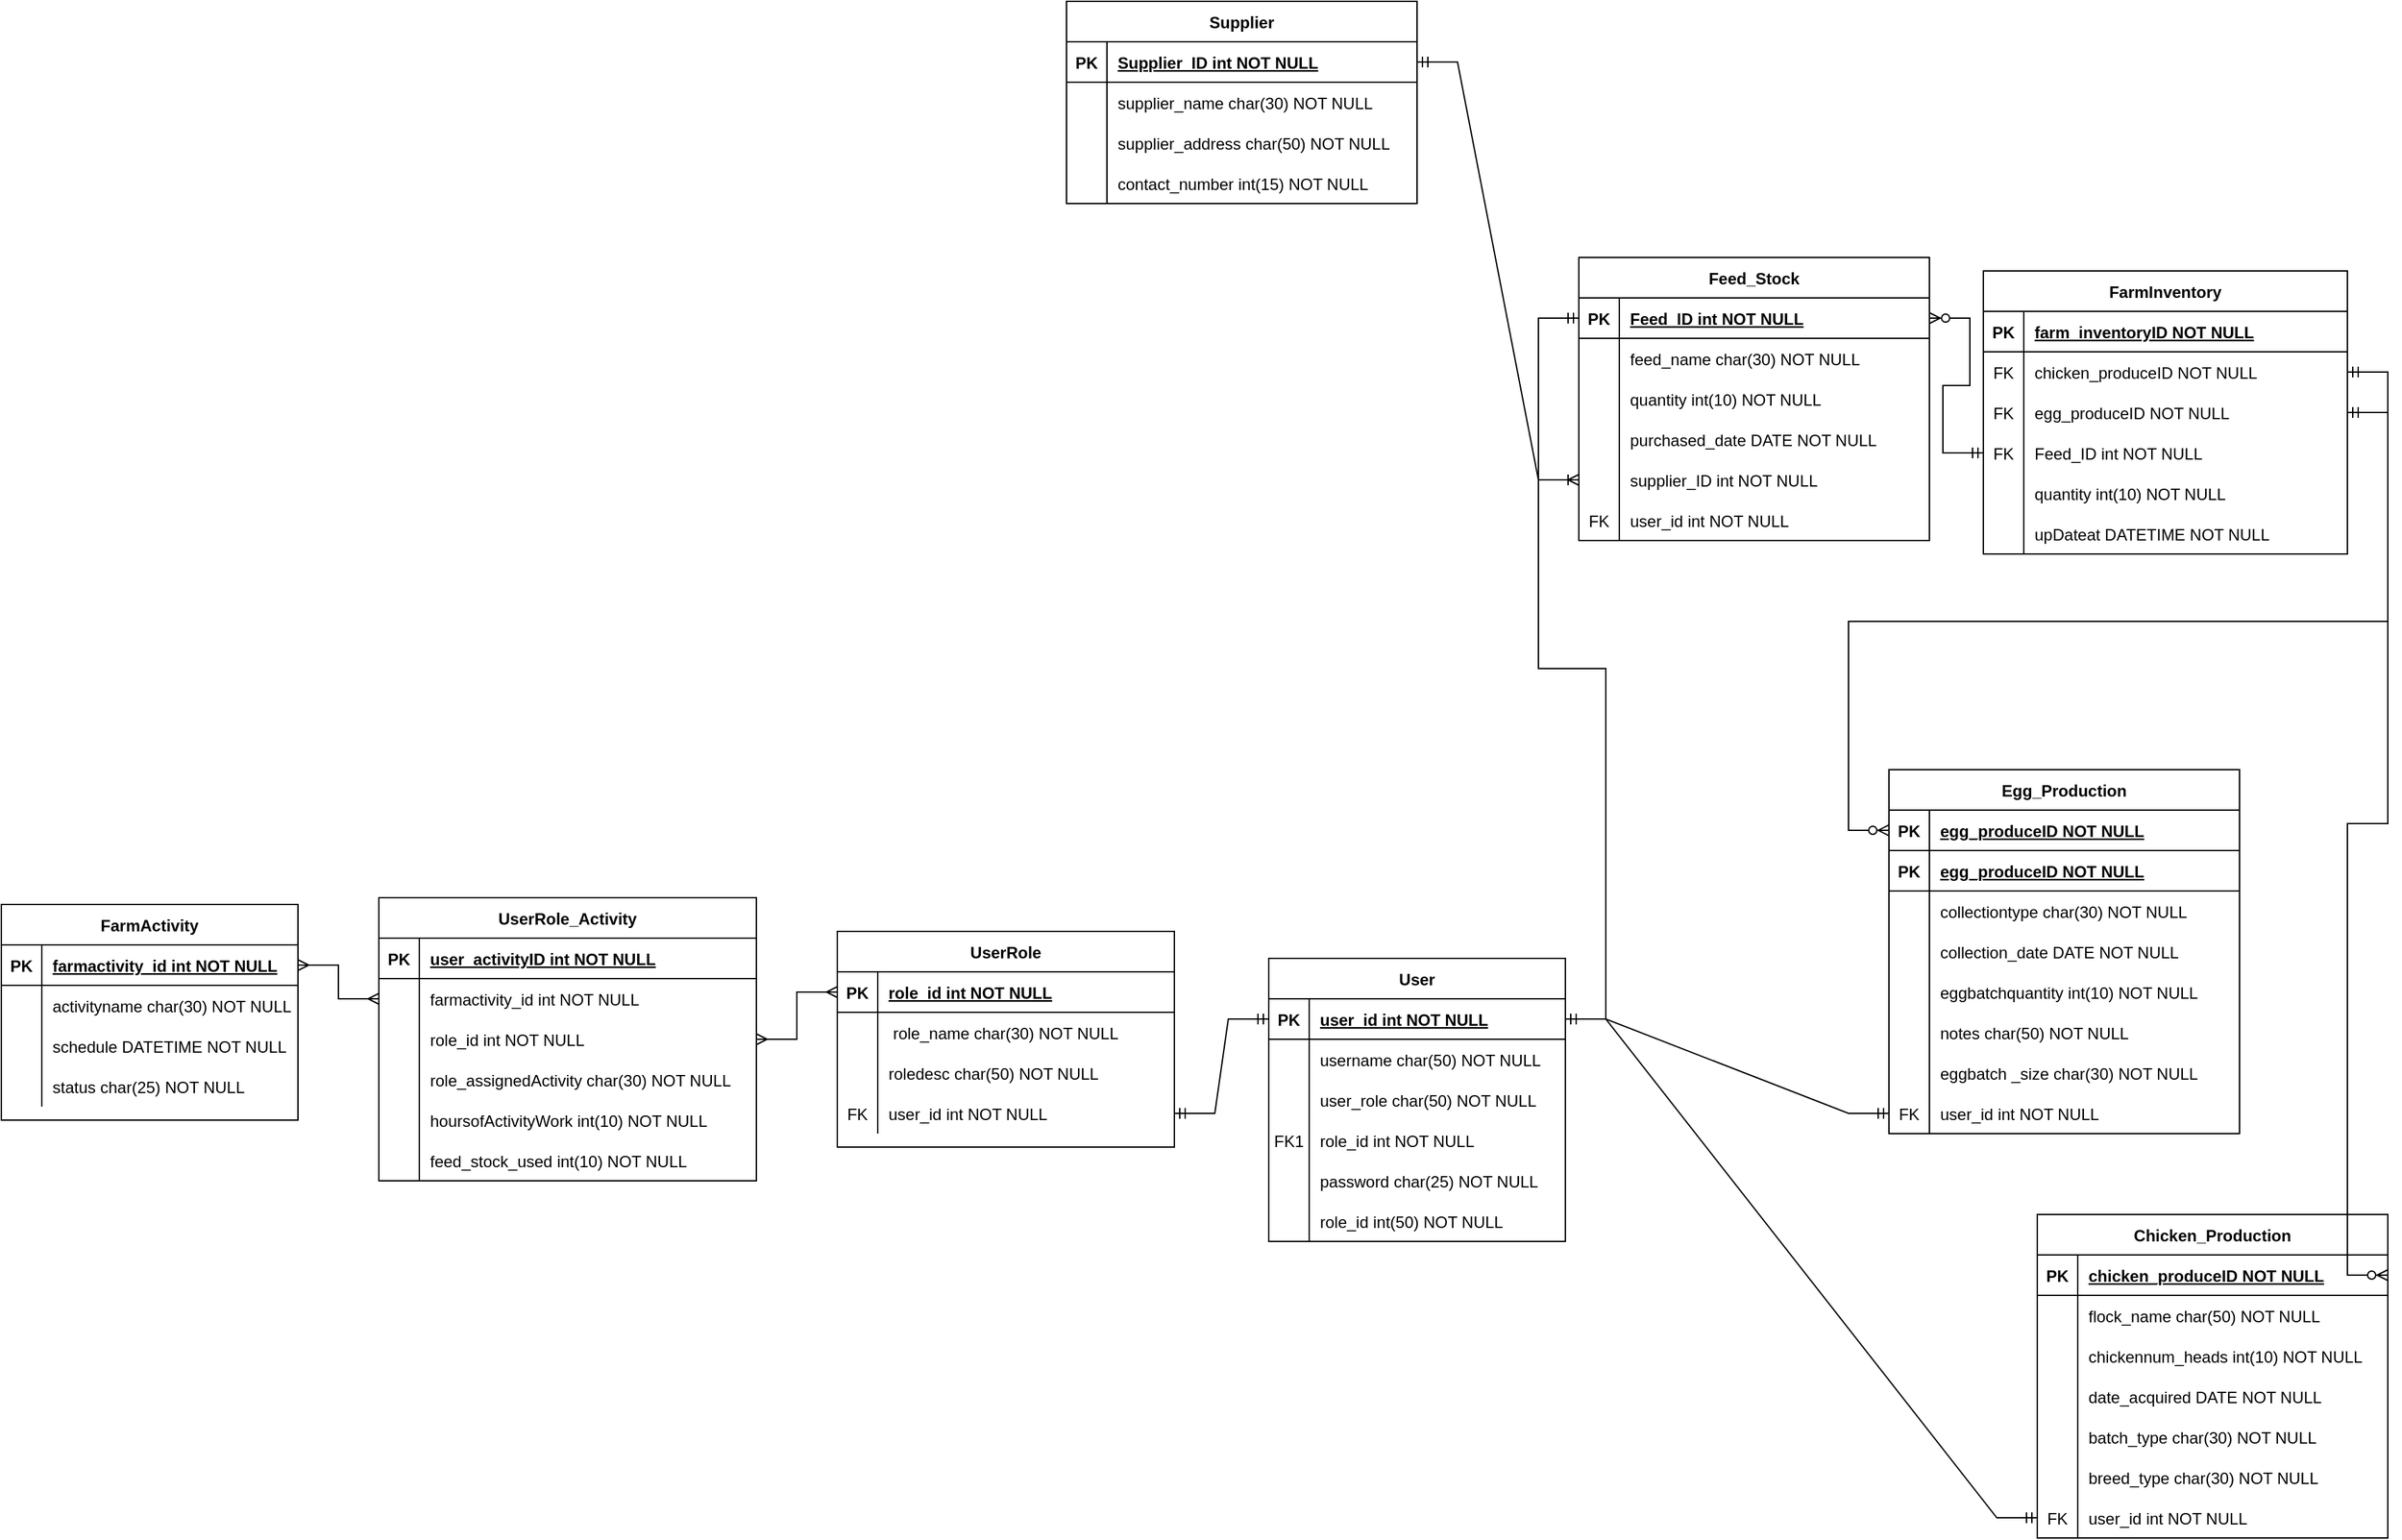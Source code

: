 <mxfile version="18.0.6" type="device"><diagram id="R2lEEEUBdFMjLlhIrx00" name="Page-1"><mxGraphModel dx="3587" dy="2280" grid="1" gridSize="10" guides="1" tooltips="1" connect="1" arrows="1" fold="1" page="1" pageScale="1" pageWidth="850" pageHeight="1100" math="0" shadow="0" extFonts="Permanent Marker^https://fonts.googleapis.com/css?family=Permanent+Marker"><root><mxCell id="0"/><mxCell id="1" parent="0"/><mxCell id="3nmU5q2EvPs9Pw_6NxKm-10" value="User" style="shape=table;startSize=30;container=1;collapsible=1;childLayout=tableLayout;fixedRows=1;rowLines=0;fontStyle=1;align=center;resizeLast=1;" parent="1" vertex="1"><mxGeometry x="10" y="100" width="220" height="210" as="geometry"><mxRectangle x="10" y="100" width="60" height="30" as="alternateBounds"/></mxGeometry></mxCell><mxCell id="3nmU5q2EvPs9Pw_6NxKm-11" value="" style="shape=tableRow;horizontal=0;startSize=0;swimlaneHead=0;swimlaneBody=0;fillColor=none;collapsible=0;dropTarget=0;points=[[0,0.5],[1,0.5]];portConstraint=eastwest;top=0;left=0;right=0;bottom=1;" parent="3nmU5q2EvPs9Pw_6NxKm-10" vertex="1"><mxGeometry y="30" width="220" height="30" as="geometry"/></mxCell><mxCell id="3nmU5q2EvPs9Pw_6NxKm-12" value="PK" style="shape=partialRectangle;connectable=0;fillColor=none;top=0;left=0;bottom=0;right=0;fontStyle=1;overflow=hidden;" parent="3nmU5q2EvPs9Pw_6NxKm-11" vertex="1"><mxGeometry width="30" height="30" as="geometry"><mxRectangle width="30" height="30" as="alternateBounds"/></mxGeometry></mxCell><mxCell id="3nmU5q2EvPs9Pw_6NxKm-13" value="user_id int NOT NULL" style="shape=partialRectangle;connectable=0;fillColor=none;top=0;left=0;bottom=0;right=0;align=left;spacingLeft=6;fontStyle=5;overflow=hidden;" parent="3nmU5q2EvPs9Pw_6NxKm-11" vertex="1"><mxGeometry x="30" width="190" height="30" as="geometry"><mxRectangle width="190" height="30" as="alternateBounds"/></mxGeometry></mxCell><mxCell id="3nmU5q2EvPs9Pw_6NxKm-14" value="" style="shape=tableRow;horizontal=0;startSize=0;swimlaneHead=0;swimlaneBody=0;fillColor=none;collapsible=0;dropTarget=0;points=[[0,0.5],[1,0.5]];portConstraint=eastwest;top=0;left=0;right=0;bottom=0;" parent="3nmU5q2EvPs9Pw_6NxKm-10" vertex="1"><mxGeometry y="60" width="220" height="30" as="geometry"/></mxCell><mxCell id="3nmU5q2EvPs9Pw_6NxKm-15" value="" style="shape=partialRectangle;connectable=0;fillColor=none;top=0;left=0;bottom=0;right=0;editable=1;overflow=hidden;" parent="3nmU5q2EvPs9Pw_6NxKm-14" vertex="1"><mxGeometry width="30" height="30" as="geometry"><mxRectangle width="30" height="30" as="alternateBounds"/></mxGeometry></mxCell><mxCell id="3nmU5q2EvPs9Pw_6NxKm-16" value="username char(50) NOT NULL" style="shape=partialRectangle;connectable=0;fillColor=none;top=0;left=0;bottom=0;right=0;align=left;spacingLeft=6;overflow=hidden;" parent="3nmU5q2EvPs9Pw_6NxKm-14" vertex="1"><mxGeometry x="30" width="190" height="30" as="geometry"><mxRectangle width="190" height="30" as="alternateBounds"/></mxGeometry></mxCell><mxCell id="3nmU5q2EvPs9Pw_6NxKm-17" value="" style="shape=tableRow;horizontal=0;startSize=0;swimlaneHead=0;swimlaneBody=0;fillColor=none;collapsible=0;dropTarget=0;points=[[0,0.5],[1,0.5]];portConstraint=eastwest;top=0;left=0;right=0;bottom=0;" parent="3nmU5q2EvPs9Pw_6NxKm-10" vertex="1"><mxGeometry y="90" width="220" height="30" as="geometry"/></mxCell><mxCell id="3nmU5q2EvPs9Pw_6NxKm-18" value="" style="shape=partialRectangle;connectable=0;fillColor=none;top=0;left=0;bottom=0;right=0;editable=1;overflow=hidden;" parent="3nmU5q2EvPs9Pw_6NxKm-17" vertex="1"><mxGeometry width="30" height="30" as="geometry"><mxRectangle width="30" height="30" as="alternateBounds"/></mxGeometry></mxCell><mxCell id="3nmU5q2EvPs9Pw_6NxKm-19" value="user_role char(50) NOT NULL" style="shape=partialRectangle;connectable=0;fillColor=none;top=0;left=0;bottom=0;right=0;align=left;spacingLeft=6;overflow=hidden;" parent="3nmU5q2EvPs9Pw_6NxKm-17" vertex="1"><mxGeometry x="30" width="190" height="30" as="geometry"><mxRectangle width="190" height="30" as="alternateBounds"/></mxGeometry></mxCell><mxCell id="3nmU5q2EvPs9Pw_6NxKm-20" value="" style="shape=tableRow;horizontal=0;startSize=0;swimlaneHead=0;swimlaneBody=0;fillColor=none;collapsible=0;dropTarget=0;points=[[0,0.5],[1,0.5]];portConstraint=eastwest;top=0;left=0;right=0;bottom=0;" parent="3nmU5q2EvPs9Pw_6NxKm-10" vertex="1"><mxGeometry y="120" width="220" height="30" as="geometry"/></mxCell><mxCell id="3nmU5q2EvPs9Pw_6NxKm-21" value="FK1" style="shape=partialRectangle;connectable=0;fillColor=none;top=0;left=0;bottom=0;right=0;editable=1;overflow=hidden;" parent="3nmU5q2EvPs9Pw_6NxKm-20" vertex="1"><mxGeometry width="30" height="30" as="geometry"><mxRectangle width="30" height="30" as="alternateBounds"/></mxGeometry></mxCell><mxCell id="3nmU5q2EvPs9Pw_6NxKm-22" value="role_id int NOT NULL" style="shape=partialRectangle;connectable=0;fillColor=none;top=0;left=0;bottom=0;right=0;align=left;spacingLeft=6;overflow=hidden;" parent="3nmU5q2EvPs9Pw_6NxKm-20" vertex="1"><mxGeometry x="30" width="190" height="30" as="geometry"><mxRectangle width="190" height="30" as="alternateBounds"/></mxGeometry></mxCell><mxCell id="3nmU5q2EvPs9Pw_6NxKm-39" value="" style="shape=tableRow;horizontal=0;startSize=0;swimlaneHead=0;swimlaneBody=0;fillColor=none;collapsible=0;dropTarget=0;points=[[0,0.5],[1,0.5]];portConstraint=eastwest;top=0;left=0;right=0;bottom=0;" parent="3nmU5q2EvPs9Pw_6NxKm-10" vertex="1"><mxGeometry y="150" width="220" height="30" as="geometry"/></mxCell><mxCell id="3nmU5q2EvPs9Pw_6NxKm-40" value="" style="shape=partialRectangle;connectable=0;fillColor=none;top=0;left=0;bottom=0;right=0;editable=1;overflow=hidden;" parent="3nmU5q2EvPs9Pw_6NxKm-39" vertex="1"><mxGeometry width="30" height="30" as="geometry"><mxRectangle width="30" height="30" as="alternateBounds"/></mxGeometry></mxCell><mxCell id="3nmU5q2EvPs9Pw_6NxKm-41" value="password char(25) NOT NULL" style="shape=partialRectangle;connectable=0;fillColor=none;top=0;left=0;bottom=0;right=0;align=left;spacingLeft=6;overflow=hidden;" parent="3nmU5q2EvPs9Pw_6NxKm-39" vertex="1"><mxGeometry x="30" width="190" height="30" as="geometry"><mxRectangle width="190" height="30" as="alternateBounds"/></mxGeometry></mxCell><mxCell id="3nmU5q2EvPs9Pw_6NxKm-42" value="" style="shape=tableRow;horizontal=0;startSize=0;swimlaneHead=0;swimlaneBody=0;fillColor=none;collapsible=0;dropTarget=0;points=[[0,0.5],[1,0.5]];portConstraint=eastwest;top=0;left=0;right=0;bottom=0;" parent="3nmU5q2EvPs9Pw_6NxKm-10" vertex="1"><mxGeometry y="180" width="220" height="30" as="geometry"/></mxCell><mxCell id="3nmU5q2EvPs9Pw_6NxKm-43" value="" style="shape=partialRectangle;connectable=0;fillColor=none;top=0;left=0;bottom=0;right=0;editable=1;overflow=hidden;" parent="3nmU5q2EvPs9Pw_6NxKm-42" vertex="1"><mxGeometry width="30" height="30" as="geometry"><mxRectangle width="30" height="30" as="alternateBounds"/></mxGeometry></mxCell><mxCell id="3nmU5q2EvPs9Pw_6NxKm-44" value="role_id int(50) NOT NULL" style="shape=partialRectangle;connectable=0;fillColor=none;top=0;left=0;bottom=0;right=0;align=left;spacingLeft=6;overflow=hidden;" parent="3nmU5q2EvPs9Pw_6NxKm-42" vertex="1"><mxGeometry x="30" width="190" height="30" as="geometry"><mxRectangle width="190" height="30" as="alternateBounds"/></mxGeometry></mxCell><mxCell id="3nmU5q2EvPs9Pw_6NxKm-46" value="Chicken_Production" style="shape=table;startSize=30;container=1;collapsible=1;childLayout=tableLayout;fixedRows=1;rowLines=0;fontStyle=1;align=center;resizeLast=1;" parent="1" vertex="1"><mxGeometry x="580" y="290" width="260" height="240" as="geometry"><mxRectangle x="600" y="100" width="100" height="30" as="alternateBounds"/></mxGeometry></mxCell><mxCell id="3nmU5q2EvPs9Pw_6NxKm-47" value="" style="shape=tableRow;horizontal=0;startSize=0;swimlaneHead=0;swimlaneBody=0;fillColor=none;collapsible=0;dropTarget=0;points=[[0,0.5],[1,0.5]];portConstraint=eastwest;top=0;left=0;right=0;bottom=1;" parent="3nmU5q2EvPs9Pw_6NxKm-46" vertex="1"><mxGeometry y="30" width="260" height="30" as="geometry"/></mxCell><mxCell id="3nmU5q2EvPs9Pw_6NxKm-48" value="PK" style="shape=partialRectangle;connectable=0;fillColor=none;top=0;left=0;bottom=0;right=0;fontStyle=1;overflow=hidden;" parent="3nmU5q2EvPs9Pw_6NxKm-47" vertex="1"><mxGeometry width="30" height="30" as="geometry"><mxRectangle width="30" height="30" as="alternateBounds"/></mxGeometry></mxCell><mxCell id="3nmU5q2EvPs9Pw_6NxKm-49" value="chicken_produceID NOT NULL" style="shape=partialRectangle;connectable=0;fillColor=none;top=0;left=0;bottom=0;right=0;align=left;spacingLeft=6;fontStyle=5;overflow=hidden;" parent="3nmU5q2EvPs9Pw_6NxKm-47" vertex="1"><mxGeometry x="30" width="230" height="30" as="geometry"><mxRectangle width="230" height="30" as="alternateBounds"/></mxGeometry></mxCell><mxCell id="3nmU5q2EvPs9Pw_6NxKm-50" value="" style="shape=tableRow;horizontal=0;startSize=0;swimlaneHead=0;swimlaneBody=0;fillColor=none;collapsible=0;dropTarget=0;points=[[0,0.5],[1,0.5]];portConstraint=eastwest;top=0;left=0;right=0;bottom=0;" parent="3nmU5q2EvPs9Pw_6NxKm-46" vertex="1"><mxGeometry y="60" width="260" height="30" as="geometry"/></mxCell><mxCell id="3nmU5q2EvPs9Pw_6NxKm-51" value="" style="shape=partialRectangle;connectable=0;fillColor=none;top=0;left=0;bottom=0;right=0;editable=1;overflow=hidden;" parent="3nmU5q2EvPs9Pw_6NxKm-50" vertex="1"><mxGeometry width="30" height="30" as="geometry"><mxRectangle width="30" height="30" as="alternateBounds"/></mxGeometry></mxCell><mxCell id="3nmU5q2EvPs9Pw_6NxKm-52" value="flock_name char(50) NOT NULL" style="shape=partialRectangle;connectable=0;fillColor=none;top=0;left=0;bottom=0;right=0;align=left;spacingLeft=6;overflow=hidden;" parent="3nmU5q2EvPs9Pw_6NxKm-50" vertex="1"><mxGeometry x="30" width="230" height="30" as="geometry"><mxRectangle width="230" height="30" as="alternateBounds"/></mxGeometry></mxCell><mxCell id="3nmU5q2EvPs9Pw_6NxKm-53" value="" style="shape=tableRow;horizontal=0;startSize=0;swimlaneHead=0;swimlaneBody=0;fillColor=none;collapsible=0;dropTarget=0;points=[[0,0.5],[1,0.5]];portConstraint=eastwest;top=0;left=0;right=0;bottom=0;" parent="3nmU5q2EvPs9Pw_6NxKm-46" vertex="1"><mxGeometry y="90" width="260" height="30" as="geometry"/></mxCell><mxCell id="3nmU5q2EvPs9Pw_6NxKm-54" value="" style="shape=partialRectangle;connectable=0;fillColor=none;top=0;left=0;bottom=0;right=0;editable=1;overflow=hidden;" parent="3nmU5q2EvPs9Pw_6NxKm-53" vertex="1"><mxGeometry width="30" height="30" as="geometry"><mxRectangle width="30" height="30" as="alternateBounds"/></mxGeometry></mxCell><mxCell id="3nmU5q2EvPs9Pw_6NxKm-55" value="chickennum_heads int(10) NOT NULL" style="shape=partialRectangle;connectable=0;fillColor=none;top=0;left=0;bottom=0;right=0;align=left;spacingLeft=6;overflow=hidden;" parent="3nmU5q2EvPs9Pw_6NxKm-53" vertex="1"><mxGeometry x="30" width="230" height="30" as="geometry"><mxRectangle width="230" height="30" as="alternateBounds"/></mxGeometry></mxCell><mxCell id="3nmU5q2EvPs9Pw_6NxKm-56" value="" style="shape=tableRow;horizontal=0;startSize=0;swimlaneHead=0;swimlaneBody=0;fillColor=none;collapsible=0;dropTarget=0;points=[[0,0.5],[1,0.5]];portConstraint=eastwest;top=0;left=0;right=0;bottom=0;" parent="3nmU5q2EvPs9Pw_6NxKm-46" vertex="1"><mxGeometry y="120" width="260" height="30" as="geometry"/></mxCell><mxCell id="3nmU5q2EvPs9Pw_6NxKm-57" value="" style="shape=partialRectangle;connectable=0;fillColor=none;top=0;left=0;bottom=0;right=0;editable=1;overflow=hidden;" parent="3nmU5q2EvPs9Pw_6NxKm-56" vertex="1"><mxGeometry width="30" height="30" as="geometry"><mxRectangle width="30" height="30" as="alternateBounds"/></mxGeometry></mxCell><mxCell id="3nmU5q2EvPs9Pw_6NxKm-58" value="date_acquired DATE NOT NULL" style="shape=partialRectangle;connectable=0;fillColor=none;top=0;left=0;bottom=0;right=0;align=left;spacingLeft=6;overflow=hidden;" parent="3nmU5q2EvPs9Pw_6NxKm-56" vertex="1"><mxGeometry x="30" width="230" height="30" as="geometry"><mxRectangle width="230" height="30" as="alternateBounds"/></mxGeometry></mxCell><mxCell id="3nmU5q2EvPs9Pw_6NxKm-59" value="" style="shape=tableRow;horizontal=0;startSize=0;swimlaneHead=0;swimlaneBody=0;fillColor=none;collapsible=0;dropTarget=0;points=[[0,0.5],[1,0.5]];portConstraint=eastwest;top=0;left=0;right=0;bottom=0;" parent="3nmU5q2EvPs9Pw_6NxKm-46" vertex="1"><mxGeometry y="150" width="260" height="30" as="geometry"/></mxCell><mxCell id="3nmU5q2EvPs9Pw_6NxKm-60" value="" style="shape=partialRectangle;connectable=0;fillColor=none;top=0;left=0;bottom=0;right=0;editable=1;overflow=hidden;" parent="3nmU5q2EvPs9Pw_6NxKm-59" vertex="1"><mxGeometry width="30" height="30" as="geometry"><mxRectangle width="30" height="30" as="alternateBounds"/></mxGeometry></mxCell><mxCell id="3nmU5q2EvPs9Pw_6NxKm-61" value="batch_type char(30) NOT NULL" style="shape=partialRectangle;connectable=0;fillColor=none;top=0;left=0;bottom=0;right=0;align=left;spacingLeft=6;overflow=hidden;" parent="3nmU5q2EvPs9Pw_6NxKm-59" vertex="1"><mxGeometry x="30" width="230" height="30" as="geometry"><mxRectangle width="230" height="30" as="alternateBounds"/></mxGeometry></mxCell><mxCell id="3nmU5q2EvPs9Pw_6NxKm-62" value="" style="shape=tableRow;horizontal=0;startSize=0;swimlaneHead=0;swimlaneBody=0;fillColor=none;collapsible=0;dropTarget=0;points=[[0,0.5],[1,0.5]];portConstraint=eastwest;top=0;left=0;right=0;bottom=0;" parent="3nmU5q2EvPs9Pw_6NxKm-46" vertex="1"><mxGeometry y="180" width="260" height="30" as="geometry"/></mxCell><mxCell id="3nmU5q2EvPs9Pw_6NxKm-63" value="" style="shape=partialRectangle;connectable=0;fillColor=none;top=0;left=0;bottom=0;right=0;editable=1;overflow=hidden;" parent="3nmU5q2EvPs9Pw_6NxKm-62" vertex="1"><mxGeometry width="30" height="30" as="geometry"><mxRectangle width="30" height="30" as="alternateBounds"/></mxGeometry></mxCell><mxCell id="3nmU5q2EvPs9Pw_6NxKm-64" value="breed_type char(30) NOT NULL" style="shape=partialRectangle;connectable=0;fillColor=none;top=0;left=0;bottom=0;right=0;align=left;spacingLeft=6;overflow=hidden;" parent="3nmU5q2EvPs9Pw_6NxKm-62" vertex="1"><mxGeometry x="30" width="230" height="30" as="geometry"><mxRectangle width="230" height="30" as="alternateBounds"/></mxGeometry></mxCell><mxCell id="3nmU5q2EvPs9Pw_6NxKm-70" value="" style="shape=tableRow;horizontal=0;startSize=0;swimlaneHead=0;swimlaneBody=0;fillColor=none;collapsible=0;dropTarget=0;points=[[0,0.5],[1,0.5]];portConstraint=eastwest;top=0;left=0;right=0;bottom=0;" parent="3nmU5q2EvPs9Pw_6NxKm-46" vertex="1"><mxGeometry y="210" width="260" height="30" as="geometry"/></mxCell><mxCell id="3nmU5q2EvPs9Pw_6NxKm-71" value="FK" style="shape=partialRectangle;connectable=0;fillColor=none;top=0;left=0;bottom=0;right=0;editable=1;overflow=hidden;" parent="3nmU5q2EvPs9Pw_6NxKm-70" vertex="1"><mxGeometry width="30" height="30" as="geometry"><mxRectangle width="30" height="30" as="alternateBounds"/></mxGeometry></mxCell><mxCell id="3nmU5q2EvPs9Pw_6NxKm-72" value="user_id int NOT NULL" style="shape=partialRectangle;connectable=0;fillColor=none;top=0;left=0;bottom=0;right=0;align=left;spacingLeft=6;overflow=hidden;" parent="3nmU5q2EvPs9Pw_6NxKm-70" vertex="1"><mxGeometry x="30" width="230" height="30" as="geometry"><mxRectangle width="230" height="30" as="alternateBounds"/></mxGeometry></mxCell><mxCell id="MNLDK05-vyqcar1iEK2x-46" value="UserRole" style="shape=table;startSize=30;container=1;collapsible=1;childLayout=tableLayout;fixedRows=1;rowLines=0;fontStyle=1;align=center;resizeLast=1;" vertex="1" parent="1"><mxGeometry x="-310" y="80" width="250" height="160" as="geometry"/></mxCell><mxCell id="MNLDK05-vyqcar1iEK2x-47" value="" style="shape=partialRectangle;collapsible=0;dropTarget=0;pointerEvents=0;fillColor=none;points=[[0,0.5],[1,0.5]];portConstraint=eastwest;top=0;left=0;right=0;bottom=1;" vertex="1" parent="MNLDK05-vyqcar1iEK2x-46"><mxGeometry y="30" width="250" height="30" as="geometry"/></mxCell><mxCell id="MNLDK05-vyqcar1iEK2x-48" value="PK" style="shape=partialRectangle;overflow=hidden;connectable=0;fillColor=none;top=0;left=0;bottom=0;right=0;fontStyle=1;" vertex="1" parent="MNLDK05-vyqcar1iEK2x-47"><mxGeometry width="30" height="30" as="geometry"><mxRectangle width="30" height="30" as="alternateBounds"/></mxGeometry></mxCell><mxCell id="MNLDK05-vyqcar1iEK2x-49" value="role_id int NOT NULL " style="shape=partialRectangle;overflow=hidden;connectable=0;fillColor=none;top=0;left=0;bottom=0;right=0;align=left;spacingLeft=6;fontStyle=5;" vertex="1" parent="MNLDK05-vyqcar1iEK2x-47"><mxGeometry x="30" width="220" height="30" as="geometry"><mxRectangle width="220" height="30" as="alternateBounds"/></mxGeometry></mxCell><mxCell id="MNLDK05-vyqcar1iEK2x-50" value="" style="shape=partialRectangle;collapsible=0;dropTarget=0;pointerEvents=0;fillColor=none;points=[[0,0.5],[1,0.5]];portConstraint=eastwest;top=0;left=0;right=0;bottom=0;" vertex="1" parent="MNLDK05-vyqcar1iEK2x-46"><mxGeometry y="60" width="250" height="30" as="geometry"/></mxCell><mxCell id="MNLDK05-vyqcar1iEK2x-51" value="" style="shape=partialRectangle;overflow=hidden;connectable=0;fillColor=none;top=0;left=0;bottom=0;right=0;" vertex="1" parent="MNLDK05-vyqcar1iEK2x-50"><mxGeometry width="30" height="30" as="geometry"><mxRectangle width="30" height="30" as="alternateBounds"/></mxGeometry></mxCell><mxCell id="MNLDK05-vyqcar1iEK2x-52" value=" role_name char(30) NOT NULL" style="shape=partialRectangle;overflow=hidden;connectable=0;fillColor=none;top=0;left=0;bottom=0;right=0;align=left;spacingLeft=6;" vertex="1" parent="MNLDK05-vyqcar1iEK2x-50"><mxGeometry x="30" width="220" height="30" as="geometry"><mxRectangle width="220" height="30" as="alternateBounds"/></mxGeometry></mxCell><mxCell id="MNLDK05-vyqcar1iEK2x-53" value="" style="shape=partialRectangle;collapsible=0;dropTarget=0;pointerEvents=0;fillColor=none;points=[[0,0.5],[1,0.5]];portConstraint=eastwest;top=0;left=0;right=0;bottom=0;" vertex="1" parent="MNLDK05-vyqcar1iEK2x-46"><mxGeometry y="90" width="250" height="30" as="geometry"/></mxCell><mxCell id="MNLDK05-vyqcar1iEK2x-54" value="" style="shape=partialRectangle;overflow=hidden;connectable=0;fillColor=none;top=0;left=0;bottom=0;right=0;" vertex="1" parent="MNLDK05-vyqcar1iEK2x-53"><mxGeometry width="30" height="30" as="geometry"><mxRectangle width="30" height="30" as="alternateBounds"/></mxGeometry></mxCell><mxCell id="MNLDK05-vyqcar1iEK2x-55" value="roledesc char(50) NOT NULL" style="shape=partialRectangle;overflow=hidden;connectable=0;fillColor=none;top=0;left=0;bottom=0;right=0;align=left;spacingLeft=6;" vertex="1" parent="MNLDK05-vyqcar1iEK2x-53"><mxGeometry x="30" width="220" height="30" as="geometry"><mxRectangle width="220" height="30" as="alternateBounds"/></mxGeometry></mxCell><mxCell id="MNLDK05-vyqcar1iEK2x-197" value="" style="shape=partialRectangle;collapsible=0;dropTarget=0;pointerEvents=0;fillColor=none;points=[[0,0.5],[1,0.5]];portConstraint=eastwest;top=0;left=0;right=0;bottom=0;" vertex="1" parent="MNLDK05-vyqcar1iEK2x-46"><mxGeometry y="120" width="250" height="30" as="geometry"/></mxCell><mxCell id="MNLDK05-vyqcar1iEK2x-198" value="FK" style="shape=partialRectangle;overflow=hidden;connectable=0;fillColor=none;top=0;left=0;bottom=0;right=0;" vertex="1" parent="MNLDK05-vyqcar1iEK2x-197"><mxGeometry width="30" height="30" as="geometry"><mxRectangle width="30" height="30" as="alternateBounds"/></mxGeometry></mxCell><mxCell id="MNLDK05-vyqcar1iEK2x-199" value="user_id int NOT NULL" style="shape=partialRectangle;overflow=hidden;connectable=0;fillColor=none;top=0;left=0;bottom=0;right=0;align=left;spacingLeft=6;" vertex="1" parent="MNLDK05-vyqcar1iEK2x-197"><mxGeometry x="30" width="220" height="30" as="geometry"><mxRectangle width="220" height="30" as="alternateBounds"/></mxGeometry></mxCell><mxCell id="MNLDK05-vyqcar1iEK2x-59" value="" style="edgeStyle=entityRelationEdgeStyle;fontSize=12;html=1;endArrow=ERmandOne;startArrow=ERmandOne;exitX=1;exitY=0.5;exitDx=0;exitDy=0;rounded=0;entryX=0;entryY=0.5;entryDx=0;entryDy=0;" edge="1" parent="1" source="3nmU5q2EvPs9Pw_6NxKm-11" target="3nmU5q2EvPs9Pw_6NxKm-70"><mxGeometry width="100" height="100" relative="1" as="geometry"><mxPoint x="310" y="200" as="sourcePoint"/><mxPoint x="500" y="290" as="targetPoint"/></mxGeometry></mxCell><mxCell id="MNLDK05-vyqcar1iEK2x-60" value="Egg_Production" style="shape=table;startSize=30;container=1;collapsible=1;childLayout=tableLayout;fixedRows=1;rowLines=0;fontStyle=1;align=center;resizeLast=1;" vertex="1" parent="1"><mxGeometry x="470" y="-40" width="260" height="270" as="geometry"><mxRectangle x="600" y="100" width="100" height="30" as="alternateBounds"/></mxGeometry></mxCell><mxCell id="MNLDK05-vyqcar1iEK2x-61" value="" style="shape=tableRow;horizontal=0;startSize=0;swimlaneHead=0;swimlaneBody=0;fillColor=none;collapsible=0;dropTarget=0;points=[[0,0.5],[1,0.5]];portConstraint=eastwest;top=0;left=0;right=0;bottom=1;" vertex="1" parent="MNLDK05-vyqcar1iEK2x-60"><mxGeometry y="30" width="260" height="30" as="geometry"/></mxCell><mxCell id="MNLDK05-vyqcar1iEK2x-62" value="PK" style="shape=partialRectangle;connectable=0;fillColor=none;top=0;left=0;bottom=0;right=0;fontStyle=1;overflow=hidden;" vertex="1" parent="MNLDK05-vyqcar1iEK2x-61"><mxGeometry width="30" height="30" as="geometry"><mxRectangle width="30" height="30" as="alternateBounds"/></mxGeometry></mxCell><mxCell id="MNLDK05-vyqcar1iEK2x-63" value="egg_produceID NOT NULL" style="shape=partialRectangle;connectable=0;fillColor=none;top=0;left=0;bottom=0;right=0;align=left;spacingLeft=6;fontStyle=5;overflow=hidden;" vertex="1" parent="MNLDK05-vyqcar1iEK2x-61"><mxGeometry x="30" width="230" height="30" as="geometry"><mxRectangle width="230" height="30" as="alternateBounds"/></mxGeometry></mxCell><mxCell id="MNLDK05-vyqcar1iEK2x-144" value="" style="shape=tableRow;horizontal=0;startSize=0;swimlaneHead=0;swimlaneBody=0;fillColor=none;collapsible=0;dropTarget=0;points=[[0,0.5],[1,0.5]];portConstraint=eastwest;top=0;left=0;right=0;bottom=1;" vertex="1" parent="MNLDK05-vyqcar1iEK2x-60"><mxGeometry y="60" width="260" height="30" as="geometry"/></mxCell><mxCell id="MNLDK05-vyqcar1iEK2x-145" value="PK" style="shape=partialRectangle;connectable=0;fillColor=none;top=0;left=0;bottom=0;right=0;fontStyle=1;overflow=hidden;" vertex="1" parent="MNLDK05-vyqcar1iEK2x-144"><mxGeometry width="30" height="30" as="geometry"><mxRectangle width="30" height="30" as="alternateBounds"/></mxGeometry></mxCell><mxCell id="MNLDK05-vyqcar1iEK2x-146" value="egg_produceID NOT NULL" style="shape=partialRectangle;connectable=0;fillColor=none;top=0;left=0;bottom=0;right=0;align=left;spacingLeft=6;fontStyle=5;overflow=hidden;" vertex="1" parent="MNLDK05-vyqcar1iEK2x-144"><mxGeometry x="30" width="230" height="30" as="geometry"><mxRectangle width="230" height="30" as="alternateBounds"/></mxGeometry></mxCell><mxCell id="MNLDK05-vyqcar1iEK2x-64" value="" style="shape=tableRow;horizontal=0;startSize=0;swimlaneHead=0;swimlaneBody=0;fillColor=none;collapsible=0;dropTarget=0;points=[[0,0.5],[1,0.5]];portConstraint=eastwest;top=0;left=0;right=0;bottom=0;" vertex="1" parent="MNLDK05-vyqcar1iEK2x-60"><mxGeometry y="90" width="260" height="30" as="geometry"/></mxCell><mxCell id="MNLDK05-vyqcar1iEK2x-65" value="" style="shape=partialRectangle;connectable=0;fillColor=none;top=0;left=0;bottom=0;right=0;editable=1;overflow=hidden;" vertex="1" parent="MNLDK05-vyqcar1iEK2x-64"><mxGeometry width="30" height="30" as="geometry"><mxRectangle width="30" height="30" as="alternateBounds"/></mxGeometry></mxCell><mxCell id="MNLDK05-vyqcar1iEK2x-66" value="collectiontype char(30) NOT NULL" style="shape=partialRectangle;connectable=0;fillColor=none;top=0;left=0;bottom=0;right=0;align=left;spacingLeft=6;overflow=hidden;" vertex="1" parent="MNLDK05-vyqcar1iEK2x-64"><mxGeometry x="30" width="230" height="30" as="geometry"><mxRectangle width="230" height="30" as="alternateBounds"/></mxGeometry></mxCell><mxCell id="MNLDK05-vyqcar1iEK2x-67" value="" style="shape=tableRow;horizontal=0;startSize=0;swimlaneHead=0;swimlaneBody=0;fillColor=none;collapsible=0;dropTarget=0;points=[[0,0.5],[1,0.5]];portConstraint=eastwest;top=0;left=0;right=0;bottom=0;" vertex="1" parent="MNLDK05-vyqcar1iEK2x-60"><mxGeometry y="120" width="260" height="30" as="geometry"/></mxCell><mxCell id="MNLDK05-vyqcar1iEK2x-68" value="" style="shape=partialRectangle;connectable=0;fillColor=none;top=0;left=0;bottom=0;right=0;editable=1;overflow=hidden;" vertex="1" parent="MNLDK05-vyqcar1iEK2x-67"><mxGeometry width="30" height="30" as="geometry"><mxRectangle width="30" height="30" as="alternateBounds"/></mxGeometry></mxCell><mxCell id="MNLDK05-vyqcar1iEK2x-69" value="collection_date DATE NOT NULL" style="shape=partialRectangle;connectable=0;fillColor=none;top=0;left=0;bottom=0;right=0;align=left;spacingLeft=6;overflow=hidden;" vertex="1" parent="MNLDK05-vyqcar1iEK2x-67"><mxGeometry x="30" width="230" height="30" as="geometry"><mxRectangle width="230" height="30" as="alternateBounds"/></mxGeometry></mxCell><mxCell id="MNLDK05-vyqcar1iEK2x-70" value="" style="shape=tableRow;horizontal=0;startSize=0;swimlaneHead=0;swimlaneBody=0;fillColor=none;collapsible=0;dropTarget=0;points=[[0,0.5],[1,0.5]];portConstraint=eastwest;top=0;left=0;right=0;bottom=0;" vertex="1" parent="MNLDK05-vyqcar1iEK2x-60"><mxGeometry y="150" width="260" height="30" as="geometry"/></mxCell><mxCell id="MNLDK05-vyqcar1iEK2x-71" value="" style="shape=partialRectangle;connectable=0;fillColor=none;top=0;left=0;bottom=0;right=0;editable=1;overflow=hidden;" vertex="1" parent="MNLDK05-vyqcar1iEK2x-70"><mxGeometry width="30" height="30" as="geometry"><mxRectangle width="30" height="30" as="alternateBounds"/></mxGeometry></mxCell><mxCell id="MNLDK05-vyqcar1iEK2x-72" value="eggbatchquantity int(10) NOT NULL" style="shape=partialRectangle;connectable=0;fillColor=none;top=0;left=0;bottom=0;right=0;align=left;spacingLeft=6;overflow=hidden;" vertex="1" parent="MNLDK05-vyqcar1iEK2x-70"><mxGeometry x="30" width="230" height="30" as="geometry"><mxRectangle width="230" height="30" as="alternateBounds"/></mxGeometry></mxCell><mxCell id="MNLDK05-vyqcar1iEK2x-73" value="" style="shape=tableRow;horizontal=0;startSize=0;swimlaneHead=0;swimlaneBody=0;fillColor=none;collapsible=0;dropTarget=0;points=[[0,0.5],[1,0.5]];portConstraint=eastwest;top=0;left=0;right=0;bottom=0;" vertex="1" parent="MNLDK05-vyqcar1iEK2x-60"><mxGeometry y="180" width="260" height="30" as="geometry"/></mxCell><mxCell id="MNLDK05-vyqcar1iEK2x-74" value="" style="shape=partialRectangle;connectable=0;fillColor=none;top=0;left=0;bottom=0;right=0;editable=1;overflow=hidden;" vertex="1" parent="MNLDK05-vyqcar1iEK2x-73"><mxGeometry width="30" height="30" as="geometry"><mxRectangle width="30" height="30" as="alternateBounds"/></mxGeometry></mxCell><mxCell id="MNLDK05-vyqcar1iEK2x-75" value="notes char(50) NOT NULL" style="shape=partialRectangle;connectable=0;fillColor=none;top=0;left=0;bottom=0;right=0;align=left;spacingLeft=6;overflow=hidden;" vertex="1" parent="MNLDK05-vyqcar1iEK2x-73"><mxGeometry x="30" width="230" height="30" as="geometry"><mxRectangle width="230" height="30" as="alternateBounds"/></mxGeometry></mxCell><mxCell id="MNLDK05-vyqcar1iEK2x-76" value="" style="shape=tableRow;horizontal=0;startSize=0;swimlaneHead=0;swimlaneBody=0;fillColor=none;collapsible=0;dropTarget=0;points=[[0,0.5],[1,0.5]];portConstraint=eastwest;top=0;left=0;right=0;bottom=0;" vertex="1" parent="MNLDK05-vyqcar1iEK2x-60"><mxGeometry y="210" width="260" height="30" as="geometry"/></mxCell><mxCell id="MNLDK05-vyqcar1iEK2x-77" value="" style="shape=partialRectangle;connectable=0;fillColor=none;top=0;left=0;bottom=0;right=0;editable=1;overflow=hidden;" vertex="1" parent="MNLDK05-vyqcar1iEK2x-76"><mxGeometry width="30" height="30" as="geometry"><mxRectangle width="30" height="30" as="alternateBounds"/></mxGeometry></mxCell><mxCell id="MNLDK05-vyqcar1iEK2x-78" value="eggbatch _size char(30) NOT NULL" style="shape=partialRectangle;connectable=0;fillColor=none;top=0;left=0;bottom=0;right=0;align=left;spacingLeft=6;overflow=hidden;" vertex="1" parent="MNLDK05-vyqcar1iEK2x-76"><mxGeometry x="30" width="230" height="30" as="geometry"><mxRectangle width="230" height="30" as="alternateBounds"/></mxGeometry></mxCell><mxCell id="MNLDK05-vyqcar1iEK2x-79" value="" style="shape=tableRow;horizontal=0;startSize=0;swimlaneHead=0;swimlaneBody=0;fillColor=none;collapsible=0;dropTarget=0;points=[[0,0.5],[1,0.5]];portConstraint=eastwest;top=0;left=0;right=0;bottom=0;" vertex="1" parent="MNLDK05-vyqcar1iEK2x-60"><mxGeometry y="240" width="260" height="30" as="geometry"/></mxCell><mxCell id="MNLDK05-vyqcar1iEK2x-80" value="FK" style="shape=partialRectangle;connectable=0;fillColor=none;top=0;left=0;bottom=0;right=0;editable=1;overflow=hidden;" vertex="1" parent="MNLDK05-vyqcar1iEK2x-79"><mxGeometry width="30" height="30" as="geometry"><mxRectangle width="30" height="30" as="alternateBounds"/></mxGeometry></mxCell><mxCell id="MNLDK05-vyqcar1iEK2x-81" value="user_id int NOT NULL" style="shape=partialRectangle;connectable=0;fillColor=none;top=0;left=0;bottom=0;right=0;align=left;spacingLeft=6;overflow=hidden;" vertex="1" parent="MNLDK05-vyqcar1iEK2x-79"><mxGeometry x="30" width="230" height="30" as="geometry"><mxRectangle width="230" height="30" as="alternateBounds"/></mxGeometry></mxCell><mxCell id="MNLDK05-vyqcar1iEK2x-82" value="" style="edgeStyle=entityRelationEdgeStyle;fontSize=12;html=1;endArrow=ERmandOne;startArrow=ERmandOne;rounded=0;exitX=1;exitY=0.5;exitDx=0;exitDy=0;entryX=0;entryY=0.5;entryDx=0;entryDy=0;" edge="1" parent="1" source="3nmU5q2EvPs9Pw_6NxKm-11" target="MNLDK05-vyqcar1iEK2x-79"><mxGeometry width="100" height="100" relative="1" as="geometry"><mxPoint x="210" y="100" as="sourcePoint"/><mxPoint x="310" as="targetPoint"/></mxGeometry></mxCell><mxCell id="MNLDK05-vyqcar1iEK2x-96" value="FarmInventory" style="shape=table;startSize=30;container=1;collapsible=1;childLayout=tableLayout;fixedRows=1;rowLines=0;fontStyle=1;align=center;resizeLast=1;" vertex="1" parent="1"><mxGeometry x="540" y="-410" width="270" height="210" as="geometry"/></mxCell><mxCell id="MNLDK05-vyqcar1iEK2x-97" value="" style="shape=tableRow;horizontal=0;startSize=0;swimlaneHead=0;swimlaneBody=0;fillColor=none;collapsible=0;dropTarget=0;points=[[0,0.5],[1,0.5]];portConstraint=eastwest;top=0;left=0;right=0;bottom=1;" vertex="1" parent="MNLDK05-vyqcar1iEK2x-96"><mxGeometry y="30" width="270" height="30" as="geometry"/></mxCell><mxCell id="MNLDK05-vyqcar1iEK2x-98" value="PK" style="shape=partialRectangle;connectable=0;fillColor=none;top=0;left=0;bottom=0;right=0;fontStyle=1;overflow=hidden;" vertex="1" parent="MNLDK05-vyqcar1iEK2x-97"><mxGeometry width="30" height="30" as="geometry"><mxRectangle width="30" height="30" as="alternateBounds"/></mxGeometry></mxCell><mxCell id="MNLDK05-vyqcar1iEK2x-99" value="farm_inventoryID NOT NULL" style="shape=partialRectangle;connectable=0;fillColor=none;top=0;left=0;bottom=0;right=0;align=left;spacingLeft=6;fontStyle=5;overflow=hidden;" vertex="1" parent="MNLDK05-vyqcar1iEK2x-97"><mxGeometry x="30" width="240" height="30" as="geometry"><mxRectangle width="240" height="30" as="alternateBounds"/></mxGeometry></mxCell><mxCell id="MNLDK05-vyqcar1iEK2x-103" value="" style="shape=tableRow;horizontal=0;startSize=0;swimlaneHead=0;swimlaneBody=0;fillColor=none;collapsible=0;dropTarget=0;points=[[0,0.5],[1,0.5]];portConstraint=eastwest;top=0;left=0;right=0;bottom=0;" vertex="1" parent="MNLDK05-vyqcar1iEK2x-96"><mxGeometry y="60" width="270" height="30" as="geometry"/></mxCell><mxCell id="MNLDK05-vyqcar1iEK2x-104" value="FK" style="shape=partialRectangle;connectable=0;fillColor=none;top=0;left=0;bottom=0;right=0;editable=1;overflow=hidden;" vertex="1" parent="MNLDK05-vyqcar1iEK2x-103"><mxGeometry width="30" height="30" as="geometry"><mxRectangle width="30" height="30" as="alternateBounds"/></mxGeometry></mxCell><mxCell id="MNLDK05-vyqcar1iEK2x-105" value="chicken_produceID NOT NULL" style="shape=partialRectangle;connectable=0;fillColor=none;top=0;left=0;bottom=0;right=0;align=left;spacingLeft=6;overflow=hidden;" vertex="1" parent="MNLDK05-vyqcar1iEK2x-103"><mxGeometry x="30" width="240" height="30" as="geometry"><mxRectangle width="240" height="30" as="alternateBounds"/></mxGeometry></mxCell><mxCell id="MNLDK05-vyqcar1iEK2x-100" value="" style="shape=tableRow;horizontal=0;startSize=0;swimlaneHead=0;swimlaneBody=0;fillColor=none;collapsible=0;dropTarget=0;points=[[0,0.5],[1,0.5]];portConstraint=eastwest;top=0;left=0;right=0;bottom=0;" vertex="1" parent="MNLDK05-vyqcar1iEK2x-96"><mxGeometry y="90" width="270" height="30" as="geometry"/></mxCell><mxCell id="MNLDK05-vyqcar1iEK2x-101" value="FK" style="shape=partialRectangle;connectable=0;fillColor=none;top=0;left=0;bottom=0;right=0;editable=1;overflow=hidden;" vertex="1" parent="MNLDK05-vyqcar1iEK2x-100"><mxGeometry width="30" height="30" as="geometry"><mxRectangle width="30" height="30" as="alternateBounds"/></mxGeometry></mxCell><mxCell id="MNLDK05-vyqcar1iEK2x-102" value="egg_produceID NOT NULL" style="shape=partialRectangle;connectable=0;fillColor=none;top=0;left=0;bottom=0;right=0;align=left;spacingLeft=6;overflow=hidden;" vertex="1" parent="MNLDK05-vyqcar1iEK2x-100"><mxGeometry x="30" width="240" height="30" as="geometry"><mxRectangle width="240" height="30" as="alternateBounds"/></mxGeometry></mxCell><mxCell id="MNLDK05-vyqcar1iEK2x-106" value="" style="shape=tableRow;horizontal=0;startSize=0;swimlaneHead=0;swimlaneBody=0;fillColor=none;collapsible=0;dropTarget=0;points=[[0,0.5],[1,0.5]];portConstraint=eastwest;top=0;left=0;right=0;bottom=0;" vertex="1" parent="MNLDK05-vyqcar1iEK2x-96"><mxGeometry y="120" width="270" height="30" as="geometry"/></mxCell><mxCell id="MNLDK05-vyqcar1iEK2x-107" value="FK" style="shape=partialRectangle;connectable=0;fillColor=none;top=0;left=0;bottom=0;right=0;editable=1;overflow=hidden;" vertex="1" parent="MNLDK05-vyqcar1iEK2x-106"><mxGeometry width="30" height="30" as="geometry"><mxRectangle width="30" height="30" as="alternateBounds"/></mxGeometry></mxCell><mxCell id="MNLDK05-vyqcar1iEK2x-108" value="Feed_ID int NOT NULL" style="shape=partialRectangle;connectable=0;fillColor=none;top=0;left=0;bottom=0;right=0;align=left;spacingLeft=6;overflow=hidden;" vertex="1" parent="MNLDK05-vyqcar1iEK2x-106"><mxGeometry x="30" width="240" height="30" as="geometry"><mxRectangle width="240" height="30" as="alternateBounds"/></mxGeometry></mxCell><mxCell id="MNLDK05-vyqcar1iEK2x-135" value="" style="shape=tableRow;horizontal=0;startSize=0;swimlaneHead=0;swimlaneBody=0;fillColor=none;collapsible=0;dropTarget=0;points=[[0,0.5],[1,0.5]];portConstraint=eastwest;top=0;left=0;right=0;bottom=0;" vertex="1" parent="MNLDK05-vyqcar1iEK2x-96"><mxGeometry y="150" width="270" height="30" as="geometry"/></mxCell><mxCell id="MNLDK05-vyqcar1iEK2x-136" value="" style="shape=partialRectangle;connectable=0;fillColor=none;top=0;left=0;bottom=0;right=0;editable=1;overflow=hidden;" vertex="1" parent="MNLDK05-vyqcar1iEK2x-135"><mxGeometry width="30" height="30" as="geometry"><mxRectangle width="30" height="30" as="alternateBounds"/></mxGeometry></mxCell><mxCell id="MNLDK05-vyqcar1iEK2x-137" value="quantity int(10) NOT NULL" style="shape=partialRectangle;connectable=0;fillColor=none;top=0;left=0;bottom=0;right=0;align=left;spacingLeft=6;overflow=hidden;" vertex="1" parent="MNLDK05-vyqcar1iEK2x-135"><mxGeometry x="30" width="240" height="30" as="geometry"><mxRectangle width="240" height="30" as="alternateBounds"/></mxGeometry></mxCell><mxCell id="MNLDK05-vyqcar1iEK2x-138" value="" style="shape=tableRow;horizontal=0;startSize=0;swimlaneHead=0;swimlaneBody=0;fillColor=none;collapsible=0;dropTarget=0;points=[[0,0.5],[1,0.5]];portConstraint=eastwest;top=0;left=0;right=0;bottom=0;" vertex="1" parent="MNLDK05-vyqcar1iEK2x-96"><mxGeometry y="180" width="270" height="30" as="geometry"/></mxCell><mxCell id="MNLDK05-vyqcar1iEK2x-139" value="" style="shape=partialRectangle;connectable=0;fillColor=none;top=0;left=0;bottom=0;right=0;editable=1;overflow=hidden;" vertex="1" parent="MNLDK05-vyqcar1iEK2x-138"><mxGeometry width="30" height="30" as="geometry"><mxRectangle width="30" height="30" as="alternateBounds"/></mxGeometry></mxCell><mxCell id="MNLDK05-vyqcar1iEK2x-140" value="upDateat DATETIME NOT NULL" style="shape=partialRectangle;connectable=0;fillColor=none;top=0;left=0;bottom=0;right=0;align=left;spacingLeft=6;overflow=hidden;" vertex="1" parent="MNLDK05-vyqcar1iEK2x-138"><mxGeometry x="30" width="240" height="30" as="geometry"><mxRectangle width="240" height="30" as="alternateBounds"/></mxGeometry></mxCell><mxCell id="MNLDK05-vyqcar1iEK2x-110" value="Feed_Stock" style="shape=table;startSize=30;container=1;collapsible=1;childLayout=tableLayout;fixedRows=1;rowLines=0;fontStyle=1;align=center;resizeLast=1;" vertex="1" parent="1"><mxGeometry x="240" y="-420" width="260" height="210" as="geometry"><mxRectangle x="600" y="100" width="100" height="30" as="alternateBounds"/></mxGeometry></mxCell><mxCell id="MNLDK05-vyqcar1iEK2x-111" value="" style="shape=tableRow;horizontal=0;startSize=0;swimlaneHead=0;swimlaneBody=0;fillColor=none;collapsible=0;dropTarget=0;points=[[0,0.5],[1,0.5]];portConstraint=eastwest;top=0;left=0;right=0;bottom=1;" vertex="1" parent="MNLDK05-vyqcar1iEK2x-110"><mxGeometry y="30" width="260" height="30" as="geometry"/></mxCell><mxCell id="MNLDK05-vyqcar1iEK2x-112" value="PK" style="shape=partialRectangle;connectable=0;fillColor=none;top=0;left=0;bottom=0;right=0;fontStyle=1;overflow=hidden;" vertex="1" parent="MNLDK05-vyqcar1iEK2x-111"><mxGeometry width="30" height="30" as="geometry"><mxRectangle width="30" height="30" as="alternateBounds"/></mxGeometry></mxCell><mxCell id="MNLDK05-vyqcar1iEK2x-113" value="Feed_ID int NOT NULL" style="shape=partialRectangle;connectable=0;fillColor=none;top=0;left=0;bottom=0;right=0;align=left;spacingLeft=6;fontStyle=5;overflow=hidden;" vertex="1" parent="MNLDK05-vyqcar1iEK2x-111"><mxGeometry x="30" width="230" height="30" as="geometry"><mxRectangle width="230" height="30" as="alternateBounds"/></mxGeometry></mxCell><mxCell id="MNLDK05-vyqcar1iEK2x-114" value="" style="shape=tableRow;horizontal=0;startSize=0;swimlaneHead=0;swimlaneBody=0;fillColor=none;collapsible=0;dropTarget=0;points=[[0,0.5],[1,0.5]];portConstraint=eastwest;top=0;left=0;right=0;bottom=0;" vertex="1" parent="MNLDK05-vyqcar1iEK2x-110"><mxGeometry y="60" width="260" height="30" as="geometry"/></mxCell><mxCell id="MNLDK05-vyqcar1iEK2x-115" value="" style="shape=partialRectangle;connectable=0;fillColor=none;top=0;left=0;bottom=0;right=0;editable=1;overflow=hidden;" vertex="1" parent="MNLDK05-vyqcar1iEK2x-114"><mxGeometry width="30" height="30" as="geometry"><mxRectangle width="30" height="30" as="alternateBounds"/></mxGeometry></mxCell><mxCell id="MNLDK05-vyqcar1iEK2x-116" value="feed_name char(30) NOT NULL" style="shape=partialRectangle;connectable=0;fillColor=none;top=0;left=0;bottom=0;right=0;align=left;spacingLeft=6;overflow=hidden;" vertex="1" parent="MNLDK05-vyqcar1iEK2x-114"><mxGeometry x="30" width="230" height="30" as="geometry"><mxRectangle width="230" height="30" as="alternateBounds"/></mxGeometry></mxCell><mxCell id="MNLDK05-vyqcar1iEK2x-117" value="" style="shape=tableRow;horizontal=0;startSize=0;swimlaneHead=0;swimlaneBody=0;fillColor=none;collapsible=0;dropTarget=0;points=[[0,0.5],[1,0.5]];portConstraint=eastwest;top=0;left=0;right=0;bottom=0;" vertex="1" parent="MNLDK05-vyqcar1iEK2x-110"><mxGeometry y="90" width="260" height="30" as="geometry"/></mxCell><mxCell id="MNLDK05-vyqcar1iEK2x-118" value="" style="shape=partialRectangle;connectable=0;fillColor=none;top=0;left=0;bottom=0;right=0;editable=1;overflow=hidden;" vertex="1" parent="MNLDK05-vyqcar1iEK2x-117"><mxGeometry width="30" height="30" as="geometry"><mxRectangle width="30" height="30" as="alternateBounds"/></mxGeometry></mxCell><mxCell id="MNLDK05-vyqcar1iEK2x-119" value="quantity int(10) NOT NULL" style="shape=partialRectangle;connectable=0;fillColor=none;top=0;left=0;bottom=0;right=0;align=left;spacingLeft=6;overflow=hidden;" vertex="1" parent="MNLDK05-vyqcar1iEK2x-117"><mxGeometry x="30" width="230" height="30" as="geometry"><mxRectangle width="230" height="30" as="alternateBounds"/></mxGeometry></mxCell><mxCell id="MNLDK05-vyqcar1iEK2x-120" value="" style="shape=tableRow;horizontal=0;startSize=0;swimlaneHead=0;swimlaneBody=0;fillColor=none;collapsible=0;dropTarget=0;points=[[0,0.5],[1,0.5]];portConstraint=eastwest;top=0;left=0;right=0;bottom=0;" vertex="1" parent="MNLDK05-vyqcar1iEK2x-110"><mxGeometry y="120" width="260" height="30" as="geometry"/></mxCell><mxCell id="MNLDK05-vyqcar1iEK2x-121" value="" style="shape=partialRectangle;connectable=0;fillColor=none;top=0;left=0;bottom=0;right=0;editable=1;overflow=hidden;" vertex="1" parent="MNLDK05-vyqcar1iEK2x-120"><mxGeometry width="30" height="30" as="geometry"><mxRectangle width="30" height="30" as="alternateBounds"/></mxGeometry></mxCell><mxCell id="MNLDK05-vyqcar1iEK2x-122" value="purchased_date DATE NOT NULL" style="shape=partialRectangle;connectable=0;fillColor=none;top=0;left=0;bottom=0;right=0;align=left;spacingLeft=6;overflow=hidden;" vertex="1" parent="MNLDK05-vyqcar1iEK2x-120"><mxGeometry x="30" width="230" height="30" as="geometry"><mxRectangle width="230" height="30" as="alternateBounds"/></mxGeometry></mxCell><mxCell id="MNLDK05-vyqcar1iEK2x-123" value="" style="shape=tableRow;horizontal=0;startSize=0;swimlaneHead=0;swimlaneBody=0;fillColor=none;collapsible=0;dropTarget=0;points=[[0,0.5],[1,0.5]];portConstraint=eastwest;top=0;left=0;right=0;bottom=0;" vertex="1" parent="MNLDK05-vyqcar1iEK2x-110"><mxGeometry y="150" width="260" height="30" as="geometry"/></mxCell><mxCell id="MNLDK05-vyqcar1iEK2x-124" value="" style="shape=partialRectangle;connectable=0;fillColor=none;top=0;left=0;bottom=0;right=0;editable=1;overflow=hidden;" vertex="1" parent="MNLDK05-vyqcar1iEK2x-123"><mxGeometry width="30" height="30" as="geometry"><mxRectangle width="30" height="30" as="alternateBounds"/></mxGeometry></mxCell><mxCell id="MNLDK05-vyqcar1iEK2x-125" value="supplier_ID int NOT NULL" style="shape=partialRectangle;connectable=0;fillColor=none;top=0;left=0;bottom=0;right=0;align=left;spacingLeft=6;overflow=hidden;" vertex="1" parent="MNLDK05-vyqcar1iEK2x-123"><mxGeometry x="30" width="230" height="30" as="geometry"><mxRectangle width="230" height="30" as="alternateBounds"/></mxGeometry></mxCell><mxCell id="MNLDK05-vyqcar1iEK2x-129" value="" style="shape=tableRow;horizontal=0;startSize=0;swimlaneHead=0;swimlaneBody=0;fillColor=none;collapsible=0;dropTarget=0;points=[[0,0.5],[1,0.5]];portConstraint=eastwest;top=0;left=0;right=0;bottom=0;" vertex="1" parent="MNLDK05-vyqcar1iEK2x-110"><mxGeometry y="180" width="260" height="30" as="geometry"/></mxCell><mxCell id="MNLDK05-vyqcar1iEK2x-130" value="FK" style="shape=partialRectangle;connectable=0;fillColor=none;top=0;left=0;bottom=0;right=0;editable=1;overflow=hidden;" vertex="1" parent="MNLDK05-vyqcar1iEK2x-129"><mxGeometry width="30" height="30" as="geometry"><mxRectangle width="30" height="30" as="alternateBounds"/></mxGeometry></mxCell><mxCell id="MNLDK05-vyqcar1iEK2x-131" value="user_id int NOT NULL" style="shape=partialRectangle;connectable=0;fillColor=none;top=0;left=0;bottom=0;right=0;align=left;spacingLeft=6;overflow=hidden;" vertex="1" parent="MNLDK05-vyqcar1iEK2x-129"><mxGeometry x="30" width="230" height="30" as="geometry"><mxRectangle width="230" height="30" as="alternateBounds"/></mxGeometry></mxCell><mxCell id="MNLDK05-vyqcar1iEK2x-133" value="" style="edgeStyle=entityRelationEdgeStyle;fontSize=12;html=1;endArrow=ERmandOne;startArrow=ERmandOne;rounded=0;exitX=1;exitY=0.5;exitDx=0;exitDy=0;" edge="1" parent="1" source="3nmU5q2EvPs9Pw_6NxKm-11" target="MNLDK05-vyqcar1iEK2x-111"><mxGeometry width="100" height="100" relative="1" as="geometry"><mxPoint x="-30" y="70" as="sourcePoint"/><mxPoint x="-270" y="-360" as="targetPoint"/></mxGeometry></mxCell><mxCell id="MNLDK05-vyqcar1iEK2x-142" value="" style="edgeStyle=entityRelationEdgeStyle;fontSize=12;html=1;endArrow=ERzeroToMany;startArrow=ERmandOne;rounded=0;" edge="1" parent="1" source="MNLDK05-vyqcar1iEK2x-100"><mxGeometry width="100" height="100" relative="1" as="geometry"><mxPoint x="520" y="-325" as="sourcePoint"/><mxPoint x="470" y="5" as="targetPoint"/></mxGeometry></mxCell><mxCell id="MNLDK05-vyqcar1iEK2x-143" value="" style="edgeStyle=entityRelationEdgeStyle;fontSize=12;html=1;endArrow=ERzeroToMany;startArrow=ERmandOne;exitX=0;exitY=0.5;exitDx=0;exitDy=0;entryX=1;entryY=0.5;entryDx=0;entryDy=0;rounded=0;" edge="1" parent="1" source="MNLDK05-vyqcar1iEK2x-106" target="MNLDK05-vyqcar1iEK2x-111"><mxGeometry width="100" height="100" relative="1" as="geometry"><mxPoint x="1090" y="-190.0" as="sourcePoint"/><mxPoint x="790" y="-370.0" as="targetPoint"/></mxGeometry></mxCell><mxCell id="MNLDK05-vyqcar1iEK2x-147" value="" style="edgeStyle=entityRelationEdgeStyle;fontSize=12;html=1;endArrow=ERzeroToMany;startArrow=ERmandOne;exitX=1;exitY=0.5;exitDx=0;exitDy=0;rounded=0;" edge="1" parent="1" source="MNLDK05-vyqcar1iEK2x-103"><mxGeometry width="100" height="100" relative="1" as="geometry"><mxPoint x="1050" y="-5.0" as="sourcePoint"/><mxPoint x="840" y="335" as="targetPoint"/></mxGeometry></mxCell><mxCell id="MNLDK05-vyqcar1iEK2x-171" value="FarmActivity" style="shape=table;startSize=30;container=1;collapsible=1;childLayout=tableLayout;fixedRows=1;rowLines=0;fontStyle=1;align=center;resizeLast=1;" vertex="1" parent="1"><mxGeometry x="-930" y="60" width="220" height="160" as="geometry"/></mxCell><mxCell id="MNLDK05-vyqcar1iEK2x-172" value="" style="shape=tableRow;horizontal=0;startSize=0;swimlaneHead=0;swimlaneBody=0;fillColor=none;collapsible=0;dropTarget=0;points=[[0,0.5],[1,0.5]];portConstraint=eastwest;top=0;left=0;right=0;bottom=1;" vertex="1" parent="MNLDK05-vyqcar1iEK2x-171"><mxGeometry y="30" width="220" height="30" as="geometry"/></mxCell><mxCell id="MNLDK05-vyqcar1iEK2x-173" value="PK" style="shape=partialRectangle;connectable=0;fillColor=none;top=0;left=0;bottom=0;right=0;fontStyle=1;overflow=hidden;" vertex="1" parent="MNLDK05-vyqcar1iEK2x-172"><mxGeometry width="30" height="30" as="geometry"><mxRectangle width="30" height="30" as="alternateBounds"/></mxGeometry></mxCell><mxCell id="MNLDK05-vyqcar1iEK2x-174" value="farmactivity_id int NOT NULL" style="shape=partialRectangle;connectable=0;fillColor=none;top=0;left=0;bottom=0;right=0;align=left;spacingLeft=6;fontStyle=5;overflow=hidden;" vertex="1" parent="MNLDK05-vyqcar1iEK2x-172"><mxGeometry x="30" width="190" height="30" as="geometry"><mxRectangle width="190" height="30" as="alternateBounds"/></mxGeometry></mxCell><mxCell id="MNLDK05-vyqcar1iEK2x-175" value="" style="shape=tableRow;horizontal=0;startSize=0;swimlaneHead=0;swimlaneBody=0;fillColor=none;collapsible=0;dropTarget=0;points=[[0,0.5],[1,0.5]];portConstraint=eastwest;top=0;left=0;right=0;bottom=0;" vertex="1" parent="MNLDK05-vyqcar1iEK2x-171"><mxGeometry y="60" width="220" height="30" as="geometry"/></mxCell><mxCell id="MNLDK05-vyqcar1iEK2x-176" value="" style="shape=partialRectangle;connectable=0;fillColor=none;top=0;left=0;bottom=0;right=0;editable=1;overflow=hidden;" vertex="1" parent="MNLDK05-vyqcar1iEK2x-175"><mxGeometry width="30" height="30" as="geometry"><mxRectangle width="30" height="30" as="alternateBounds"/></mxGeometry></mxCell><mxCell id="MNLDK05-vyqcar1iEK2x-177" value="activityname char(30) NOT NULL" style="shape=partialRectangle;connectable=0;fillColor=none;top=0;left=0;bottom=0;right=0;align=left;spacingLeft=6;overflow=hidden;" vertex="1" parent="MNLDK05-vyqcar1iEK2x-175"><mxGeometry x="30" width="190" height="30" as="geometry"><mxRectangle width="190" height="30" as="alternateBounds"/></mxGeometry></mxCell><mxCell id="MNLDK05-vyqcar1iEK2x-178" value="" style="shape=tableRow;horizontal=0;startSize=0;swimlaneHead=0;swimlaneBody=0;fillColor=none;collapsible=0;dropTarget=0;points=[[0,0.5],[1,0.5]];portConstraint=eastwest;top=0;left=0;right=0;bottom=0;" vertex="1" parent="MNLDK05-vyqcar1iEK2x-171"><mxGeometry y="90" width="220" height="30" as="geometry"/></mxCell><mxCell id="MNLDK05-vyqcar1iEK2x-179" value="" style="shape=partialRectangle;connectable=0;fillColor=none;top=0;left=0;bottom=0;right=0;editable=1;overflow=hidden;" vertex="1" parent="MNLDK05-vyqcar1iEK2x-178"><mxGeometry width="30" height="30" as="geometry"><mxRectangle width="30" height="30" as="alternateBounds"/></mxGeometry></mxCell><mxCell id="MNLDK05-vyqcar1iEK2x-180" value="schedule DATETIME NOT NULL" style="shape=partialRectangle;connectable=0;fillColor=none;top=0;left=0;bottom=0;right=0;align=left;spacingLeft=6;overflow=hidden;" vertex="1" parent="MNLDK05-vyqcar1iEK2x-178"><mxGeometry x="30" width="190" height="30" as="geometry"><mxRectangle width="190" height="30" as="alternateBounds"/></mxGeometry></mxCell><mxCell id="MNLDK05-vyqcar1iEK2x-181" value="" style="shape=tableRow;horizontal=0;startSize=0;swimlaneHead=0;swimlaneBody=0;fillColor=none;collapsible=0;dropTarget=0;points=[[0,0.5],[1,0.5]];portConstraint=eastwest;top=0;left=0;right=0;bottom=0;" vertex="1" parent="MNLDK05-vyqcar1iEK2x-171"><mxGeometry y="120" width="220" height="30" as="geometry"/></mxCell><mxCell id="MNLDK05-vyqcar1iEK2x-182" value="" style="shape=partialRectangle;connectable=0;fillColor=none;top=0;left=0;bottom=0;right=0;editable=1;overflow=hidden;" vertex="1" parent="MNLDK05-vyqcar1iEK2x-181"><mxGeometry width="30" height="30" as="geometry"><mxRectangle width="30" height="30" as="alternateBounds"/></mxGeometry></mxCell><mxCell id="MNLDK05-vyqcar1iEK2x-183" value="status char(25) NOT NULL" style="shape=partialRectangle;connectable=0;fillColor=none;top=0;left=0;bottom=0;right=0;align=left;spacingLeft=6;overflow=hidden;" vertex="1" parent="MNLDK05-vyqcar1iEK2x-181"><mxGeometry x="30" width="190" height="30" as="geometry"><mxRectangle width="190" height="30" as="alternateBounds"/></mxGeometry></mxCell><mxCell id="MNLDK05-vyqcar1iEK2x-184" value="UserRole_Activity" style="shape=table;startSize=30;container=1;collapsible=1;childLayout=tableLayout;fixedRows=1;rowLines=0;fontStyle=1;align=center;resizeLast=1;" vertex="1" parent="1"><mxGeometry x="-650" y="55" width="280" height="210" as="geometry"/></mxCell><mxCell id="MNLDK05-vyqcar1iEK2x-185" value="" style="shape=tableRow;horizontal=0;startSize=0;swimlaneHead=0;swimlaneBody=0;fillColor=none;collapsible=0;dropTarget=0;points=[[0,0.5],[1,0.5]];portConstraint=eastwest;top=0;left=0;right=0;bottom=1;" vertex="1" parent="MNLDK05-vyqcar1iEK2x-184"><mxGeometry y="30" width="280" height="30" as="geometry"/></mxCell><mxCell id="MNLDK05-vyqcar1iEK2x-186" value="PK" style="shape=partialRectangle;connectable=0;fillColor=none;top=0;left=0;bottom=0;right=0;fontStyle=1;overflow=hidden;" vertex="1" parent="MNLDK05-vyqcar1iEK2x-185"><mxGeometry width="30" height="30" as="geometry"><mxRectangle width="30" height="30" as="alternateBounds"/></mxGeometry></mxCell><mxCell id="MNLDK05-vyqcar1iEK2x-187" value="user_activityID int NOT NULL" style="shape=partialRectangle;connectable=0;fillColor=none;top=0;left=0;bottom=0;right=0;align=left;spacingLeft=6;fontStyle=5;overflow=hidden;" vertex="1" parent="MNLDK05-vyqcar1iEK2x-185"><mxGeometry x="30" width="250" height="30" as="geometry"><mxRectangle width="250" height="30" as="alternateBounds"/></mxGeometry></mxCell><mxCell id="MNLDK05-vyqcar1iEK2x-188" value="" style="shape=tableRow;horizontal=0;startSize=0;swimlaneHead=0;swimlaneBody=0;fillColor=none;collapsible=0;dropTarget=0;points=[[0,0.5],[1,0.5]];portConstraint=eastwest;top=0;left=0;right=0;bottom=0;" vertex="1" parent="MNLDK05-vyqcar1iEK2x-184"><mxGeometry y="60" width="280" height="30" as="geometry"/></mxCell><mxCell id="MNLDK05-vyqcar1iEK2x-189" value="" style="shape=partialRectangle;connectable=0;fillColor=none;top=0;left=0;bottom=0;right=0;editable=1;overflow=hidden;" vertex="1" parent="MNLDK05-vyqcar1iEK2x-188"><mxGeometry width="30" height="30" as="geometry"><mxRectangle width="30" height="30" as="alternateBounds"/></mxGeometry></mxCell><mxCell id="MNLDK05-vyqcar1iEK2x-190" value="farmactivity_id int NOT NULL" style="shape=partialRectangle;connectable=0;fillColor=none;top=0;left=0;bottom=0;right=0;align=left;spacingLeft=6;overflow=hidden;" vertex="1" parent="MNLDK05-vyqcar1iEK2x-188"><mxGeometry x="30" width="250" height="30" as="geometry"><mxRectangle width="250" height="30" as="alternateBounds"/></mxGeometry></mxCell><mxCell id="MNLDK05-vyqcar1iEK2x-191" value="" style="shape=tableRow;horizontal=0;startSize=0;swimlaneHead=0;swimlaneBody=0;fillColor=none;collapsible=0;dropTarget=0;points=[[0,0.5],[1,0.5]];portConstraint=eastwest;top=0;left=0;right=0;bottom=0;" vertex="1" parent="MNLDK05-vyqcar1iEK2x-184"><mxGeometry y="90" width="280" height="30" as="geometry"/></mxCell><mxCell id="MNLDK05-vyqcar1iEK2x-192" value="" style="shape=partialRectangle;connectable=0;fillColor=none;top=0;left=0;bottom=0;right=0;editable=1;overflow=hidden;" vertex="1" parent="MNLDK05-vyqcar1iEK2x-191"><mxGeometry width="30" height="30" as="geometry"><mxRectangle width="30" height="30" as="alternateBounds"/></mxGeometry></mxCell><mxCell id="MNLDK05-vyqcar1iEK2x-193" value="role_id int NOT NULL" style="shape=partialRectangle;connectable=0;fillColor=none;top=0;left=0;bottom=0;right=0;align=left;spacingLeft=6;overflow=hidden;" vertex="1" parent="MNLDK05-vyqcar1iEK2x-191"><mxGeometry x="30" width="250" height="30" as="geometry"><mxRectangle width="250" height="30" as="alternateBounds"/></mxGeometry></mxCell><mxCell id="MNLDK05-vyqcar1iEK2x-194" value="" style="shape=tableRow;horizontal=0;startSize=0;swimlaneHead=0;swimlaneBody=0;fillColor=none;collapsible=0;dropTarget=0;points=[[0,0.5],[1,0.5]];portConstraint=eastwest;top=0;left=0;right=0;bottom=0;" vertex="1" parent="MNLDK05-vyqcar1iEK2x-184"><mxGeometry y="120" width="280" height="30" as="geometry"/></mxCell><mxCell id="MNLDK05-vyqcar1iEK2x-195" value="" style="shape=partialRectangle;connectable=0;fillColor=none;top=0;left=0;bottom=0;right=0;editable=1;overflow=hidden;" vertex="1" parent="MNLDK05-vyqcar1iEK2x-194"><mxGeometry width="30" height="30" as="geometry"><mxRectangle width="30" height="30" as="alternateBounds"/></mxGeometry></mxCell><mxCell id="MNLDK05-vyqcar1iEK2x-196" value="role_assignedActivity char(30) NOT NULL" style="shape=partialRectangle;connectable=0;fillColor=none;top=0;left=0;bottom=0;right=0;align=left;spacingLeft=6;overflow=hidden;" vertex="1" parent="MNLDK05-vyqcar1iEK2x-194"><mxGeometry x="30" width="250" height="30" as="geometry"><mxRectangle width="250" height="30" as="alternateBounds"/></mxGeometry></mxCell><mxCell id="MNLDK05-vyqcar1iEK2x-203" value="" style="shape=tableRow;horizontal=0;startSize=0;swimlaneHead=0;swimlaneBody=0;fillColor=none;collapsible=0;dropTarget=0;points=[[0,0.5],[1,0.5]];portConstraint=eastwest;top=0;left=0;right=0;bottom=0;" vertex="1" parent="MNLDK05-vyqcar1iEK2x-184"><mxGeometry y="150" width="280" height="30" as="geometry"/></mxCell><mxCell id="MNLDK05-vyqcar1iEK2x-204" value="" style="shape=partialRectangle;connectable=0;fillColor=none;top=0;left=0;bottom=0;right=0;editable=1;overflow=hidden;" vertex="1" parent="MNLDK05-vyqcar1iEK2x-203"><mxGeometry width="30" height="30" as="geometry"><mxRectangle width="30" height="30" as="alternateBounds"/></mxGeometry></mxCell><mxCell id="MNLDK05-vyqcar1iEK2x-205" value="hoursofActivityWork int(10) NOT NULL" style="shape=partialRectangle;connectable=0;fillColor=none;top=0;left=0;bottom=0;right=0;align=left;spacingLeft=6;overflow=hidden;" vertex="1" parent="MNLDK05-vyqcar1iEK2x-203"><mxGeometry x="30" width="250" height="30" as="geometry"><mxRectangle width="250" height="30" as="alternateBounds"/></mxGeometry></mxCell><mxCell id="MNLDK05-vyqcar1iEK2x-223" value="" style="shape=tableRow;horizontal=0;startSize=0;swimlaneHead=0;swimlaneBody=0;fillColor=none;collapsible=0;dropTarget=0;points=[[0,0.5],[1,0.5]];portConstraint=eastwest;top=0;left=0;right=0;bottom=0;" vertex="1" parent="MNLDK05-vyqcar1iEK2x-184"><mxGeometry y="180" width="280" height="30" as="geometry"/></mxCell><mxCell id="MNLDK05-vyqcar1iEK2x-224" value="" style="shape=partialRectangle;connectable=0;fillColor=none;top=0;left=0;bottom=0;right=0;editable=1;overflow=hidden;" vertex="1" parent="MNLDK05-vyqcar1iEK2x-223"><mxGeometry width="30" height="30" as="geometry"><mxRectangle width="30" height="30" as="alternateBounds"/></mxGeometry></mxCell><mxCell id="MNLDK05-vyqcar1iEK2x-225" value="feed_stock_used int(10) NOT NULL" style="shape=partialRectangle;connectable=0;fillColor=none;top=0;left=0;bottom=0;right=0;align=left;spacingLeft=6;overflow=hidden;" vertex="1" parent="MNLDK05-vyqcar1iEK2x-223"><mxGeometry x="30" width="250" height="30" as="geometry"><mxRectangle width="250" height="30" as="alternateBounds"/></mxGeometry></mxCell><mxCell id="MNLDK05-vyqcar1iEK2x-200" value="" style="edgeStyle=entityRelationEdgeStyle;fontSize=12;html=1;endArrow=ERmandOne;startArrow=ERmandOne;rounded=0;entryX=1;entryY=0.5;entryDx=0;entryDy=0;exitX=0;exitY=0.5;exitDx=0;exitDy=0;" edge="1" parent="1" source="3nmU5q2EvPs9Pw_6NxKm-11" target="MNLDK05-vyqcar1iEK2x-197"><mxGeometry width="100" height="100" relative="1" as="geometry"><mxPoint x="-280" y="130" as="sourcePoint"/><mxPoint x="-180" y="30" as="targetPoint"/></mxGeometry></mxCell><mxCell id="MNLDK05-vyqcar1iEK2x-201" value="" style="edgeStyle=entityRelationEdgeStyle;fontSize=12;html=1;endArrow=ERmany;startArrow=ERmany;rounded=0;entryX=1;entryY=0.5;entryDx=0;entryDy=0;exitX=0;exitY=0.5;exitDx=0;exitDy=0;" edge="1" parent="1" source="MNLDK05-vyqcar1iEK2x-188" target="MNLDK05-vyqcar1iEK2x-172"><mxGeometry width="100" height="100" relative="1" as="geometry"><mxPoint x="-620" y="130" as="sourcePoint"/><mxPoint x="-520" y="30" as="targetPoint"/></mxGeometry></mxCell><mxCell id="MNLDK05-vyqcar1iEK2x-202" value="" style="edgeStyle=entityRelationEdgeStyle;fontSize=12;html=1;endArrow=ERmany;startArrow=ERmany;rounded=0;entryX=0;entryY=0.5;entryDx=0;entryDy=0;exitX=1;exitY=0.5;exitDx=0;exitDy=0;" edge="1" parent="1" source="MNLDK05-vyqcar1iEK2x-191" target="MNLDK05-vyqcar1iEK2x-47"><mxGeometry width="100" height="100" relative="1" as="geometry"><mxPoint x="-730" y="95" as="sourcePoint"/><mxPoint x="-830" y="65" as="targetPoint"/></mxGeometry></mxCell><mxCell id="MNLDK05-vyqcar1iEK2x-239" value="Supplier" style="shape=table;startSize=30;container=1;collapsible=1;childLayout=tableLayout;fixedRows=1;rowLines=0;fontStyle=1;align=center;resizeLast=1;" vertex="1" parent="1"><mxGeometry x="-140" y="-610" width="260" height="150" as="geometry"><mxRectangle x="600" y="100" width="100" height="30" as="alternateBounds"/></mxGeometry></mxCell><mxCell id="MNLDK05-vyqcar1iEK2x-240" value="" style="shape=tableRow;horizontal=0;startSize=0;swimlaneHead=0;swimlaneBody=0;fillColor=none;collapsible=0;dropTarget=0;points=[[0,0.5],[1,0.5]];portConstraint=eastwest;top=0;left=0;right=0;bottom=1;" vertex="1" parent="MNLDK05-vyqcar1iEK2x-239"><mxGeometry y="30" width="260" height="30" as="geometry"/></mxCell><mxCell id="MNLDK05-vyqcar1iEK2x-241" value="PK" style="shape=partialRectangle;connectable=0;fillColor=none;top=0;left=0;bottom=0;right=0;fontStyle=1;overflow=hidden;" vertex="1" parent="MNLDK05-vyqcar1iEK2x-240"><mxGeometry width="30" height="30" as="geometry"><mxRectangle width="30" height="30" as="alternateBounds"/></mxGeometry></mxCell><mxCell id="MNLDK05-vyqcar1iEK2x-242" value="Supplier_ID int NOT NULL" style="shape=partialRectangle;connectable=0;fillColor=none;top=0;left=0;bottom=0;right=0;align=left;spacingLeft=6;fontStyle=5;overflow=hidden;" vertex="1" parent="MNLDK05-vyqcar1iEK2x-240"><mxGeometry x="30" width="230" height="30" as="geometry"><mxRectangle width="230" height="30" as="alternateBounds"/></mxGeometry></mxCell><mxCell id="MNLDK05-vyqcar1iEK2x-243" value="" style="shape=tableRow;horizontal=0;startSize=0;swimlaneHead=0;swimlaneBody=0;fillColor=none;collapsible=0;dropTarget=0;points=[[0,0.5],[1,0.5]];portConstraint=eastwest;top=0;left=0;right=0;bottom=0;" vertex="1" parent="MNLDK05-vyqcar1iEK2x-239"><mxGeometry y="60" width="260" height="30" as="geometry"/></mxCell><mxCell id="MNLDK05-vyqcar1iEK2x-244" value="" style="shape=partialRectangle;connectable=0;fillColor=none;top=0;left=0;bottom=0;right=0;editable=1;overflow=hidden;" vertex="1" parent="MNLDK05-vyqcar1iEK2x-243"><mxGeometry width="30" height="30" as="geometry"><mxRectangle width="30" height="30" as="alternateBounds"/></mxGeometry></mxCell><mxCell id="MNLDK05-vyqcar1iEK2x-245" value="supplier_name char(30) NOT NULL" style="shape=partialRectangle;connectable=0;fillColor=none;top=0;left=0;bottom=0;right=0;align=left;spacingLeft=6;overflow=hidden;" vertex="1" parent="MNLDK05-vyqcar1iEK2x-243"><mxGeometry x="30" width="230" height="30" as="geometry"><mxRectangle width="230" height="30" as="alternateBounds"/></mxGeometry></mxCell><mxCell id="MNLDK05-vyqcar1iEK2x-246" value="" style="shape=tableRow;horizontal=0;startSize=0;swimlaneHead=0;swimlaneBody=0;fillColor=none;collapsible=0;dropTarget=0;points=[[0,0.5],[1,0.5]];portConstraint=eastwest;top=0;left=0;right=0;bottom=0;" vertex="1" parent="MNLDK05-vyqcar1iEK2x-239"><mxGeometry y="90" width="260" height="30" as="geometry"/></mxCell><mxCell id="MNLDK05-vyqcar1iEK2x-247" value="" style="shape=partialRectangle;connectable=0;fillColor=none;top=0;left=0;bottom=0;right=0;editable=1;overflow=hidden;" vertex="1" parent="MNLDK05-vyqcar1iEK2x-246"><mxGeometry width="30" height="30" as="geometry"><mxRectangle width="30" height="30" as="alternateBounds"/></mxGeometry></mxCell><mxCell id="MNLDK05-vyqcar1iEK2x-248" value="supplier_address char(50) NOT NULL" style="shape=partialRectangle;connectable=0;fillColor=none;top=0;left=0;bottom=0;right=0;align=left;spacingLeft=6;overflow=hidden;" vertex="1" parent="MNLDK05-vyqcar1iEK2x-246"><mxGeometry x="30" width="230" height="30" as="geometry"><mxRectangle width="230" height="30" as="alternateBounds"/></mxGeometry></mxCell><mxCell id="MNLDK05-vyqcar1iEK2x-249" value="" style="shape=tableRow;horizontal=0;startSize=0;swimlaneHead=0;swimlaneBody=0;fillColor=none;collapsible=0;dropTarget=0;points=[[0,0.5],[1,0.5]];portConstraint=eastwest;top=0;left=0;right=0;bottom=0;" vertex="1" parent="MNLDK05-vyqcar1iEK2x-239"><mxGeometry y="120" width="260" height="30" as="geometry"/></mxCell><mxCell id="MNLDK05-vyqcar1iEK2x-250" value="" style="shape=partialRectangle;connectable=0;fillColor=none;top=0;left=0;bottom=0;right=0;editable=1;overflow=hidden;" vertex="1" parent="MNLDK05-vyqcar1iEK2x-249"><mxGeometry width="30" height="30" as="geometry"><mxRectangle width="30" height="30" as="alternateBounds"/></mxGeometry></mxCell><mxCell id="MNLDK05-vyqcar1iEK2x-251" value="contact_number int(15) NOT NULL" style="shape=partialRectangle;connectable=0;fillColor=none;top=0;left=0;bottom=0;right=0;align=left;spacingLeft=6;overflow=hidden;" vertex="1" parent="MNLDK05-vyqcar1iEK2x-249"><mxGeometry x="30" width="230" height="30" as="geometry"><mxRectangle width="230" height="30" as="alternateBounds"/></mxGeometry></mxCell><mxCell id="MNLDK05-vyqcar1iEK2x-281" value="" style="edgeStyle=entityRelationEdgeStyle;fontSize=12;html=1;endArrow=ERoneToMany;startArrow=ERmandOne;rounded=0;entryX=0;entryY=0.5;entryDx=0;entryDy=0;exitX=1;exitY=0.5;exitDx=0;exitDy=0;" edge="1" parent="1" source="MNLDK05-vyqcar1iEK2x-240" target="MNLDK05-vyqcar1iEK2x-123"><mxGeometry width="100" height="100" relative="1" as="geometry"><mxPoint x="20" y="-460" as="sourcePoint"/><mxPoint x="120" y="-560" as="targetPoint"/></mxGeometry></mxCell></root></mxGraphModel></diagram></mxfile>
